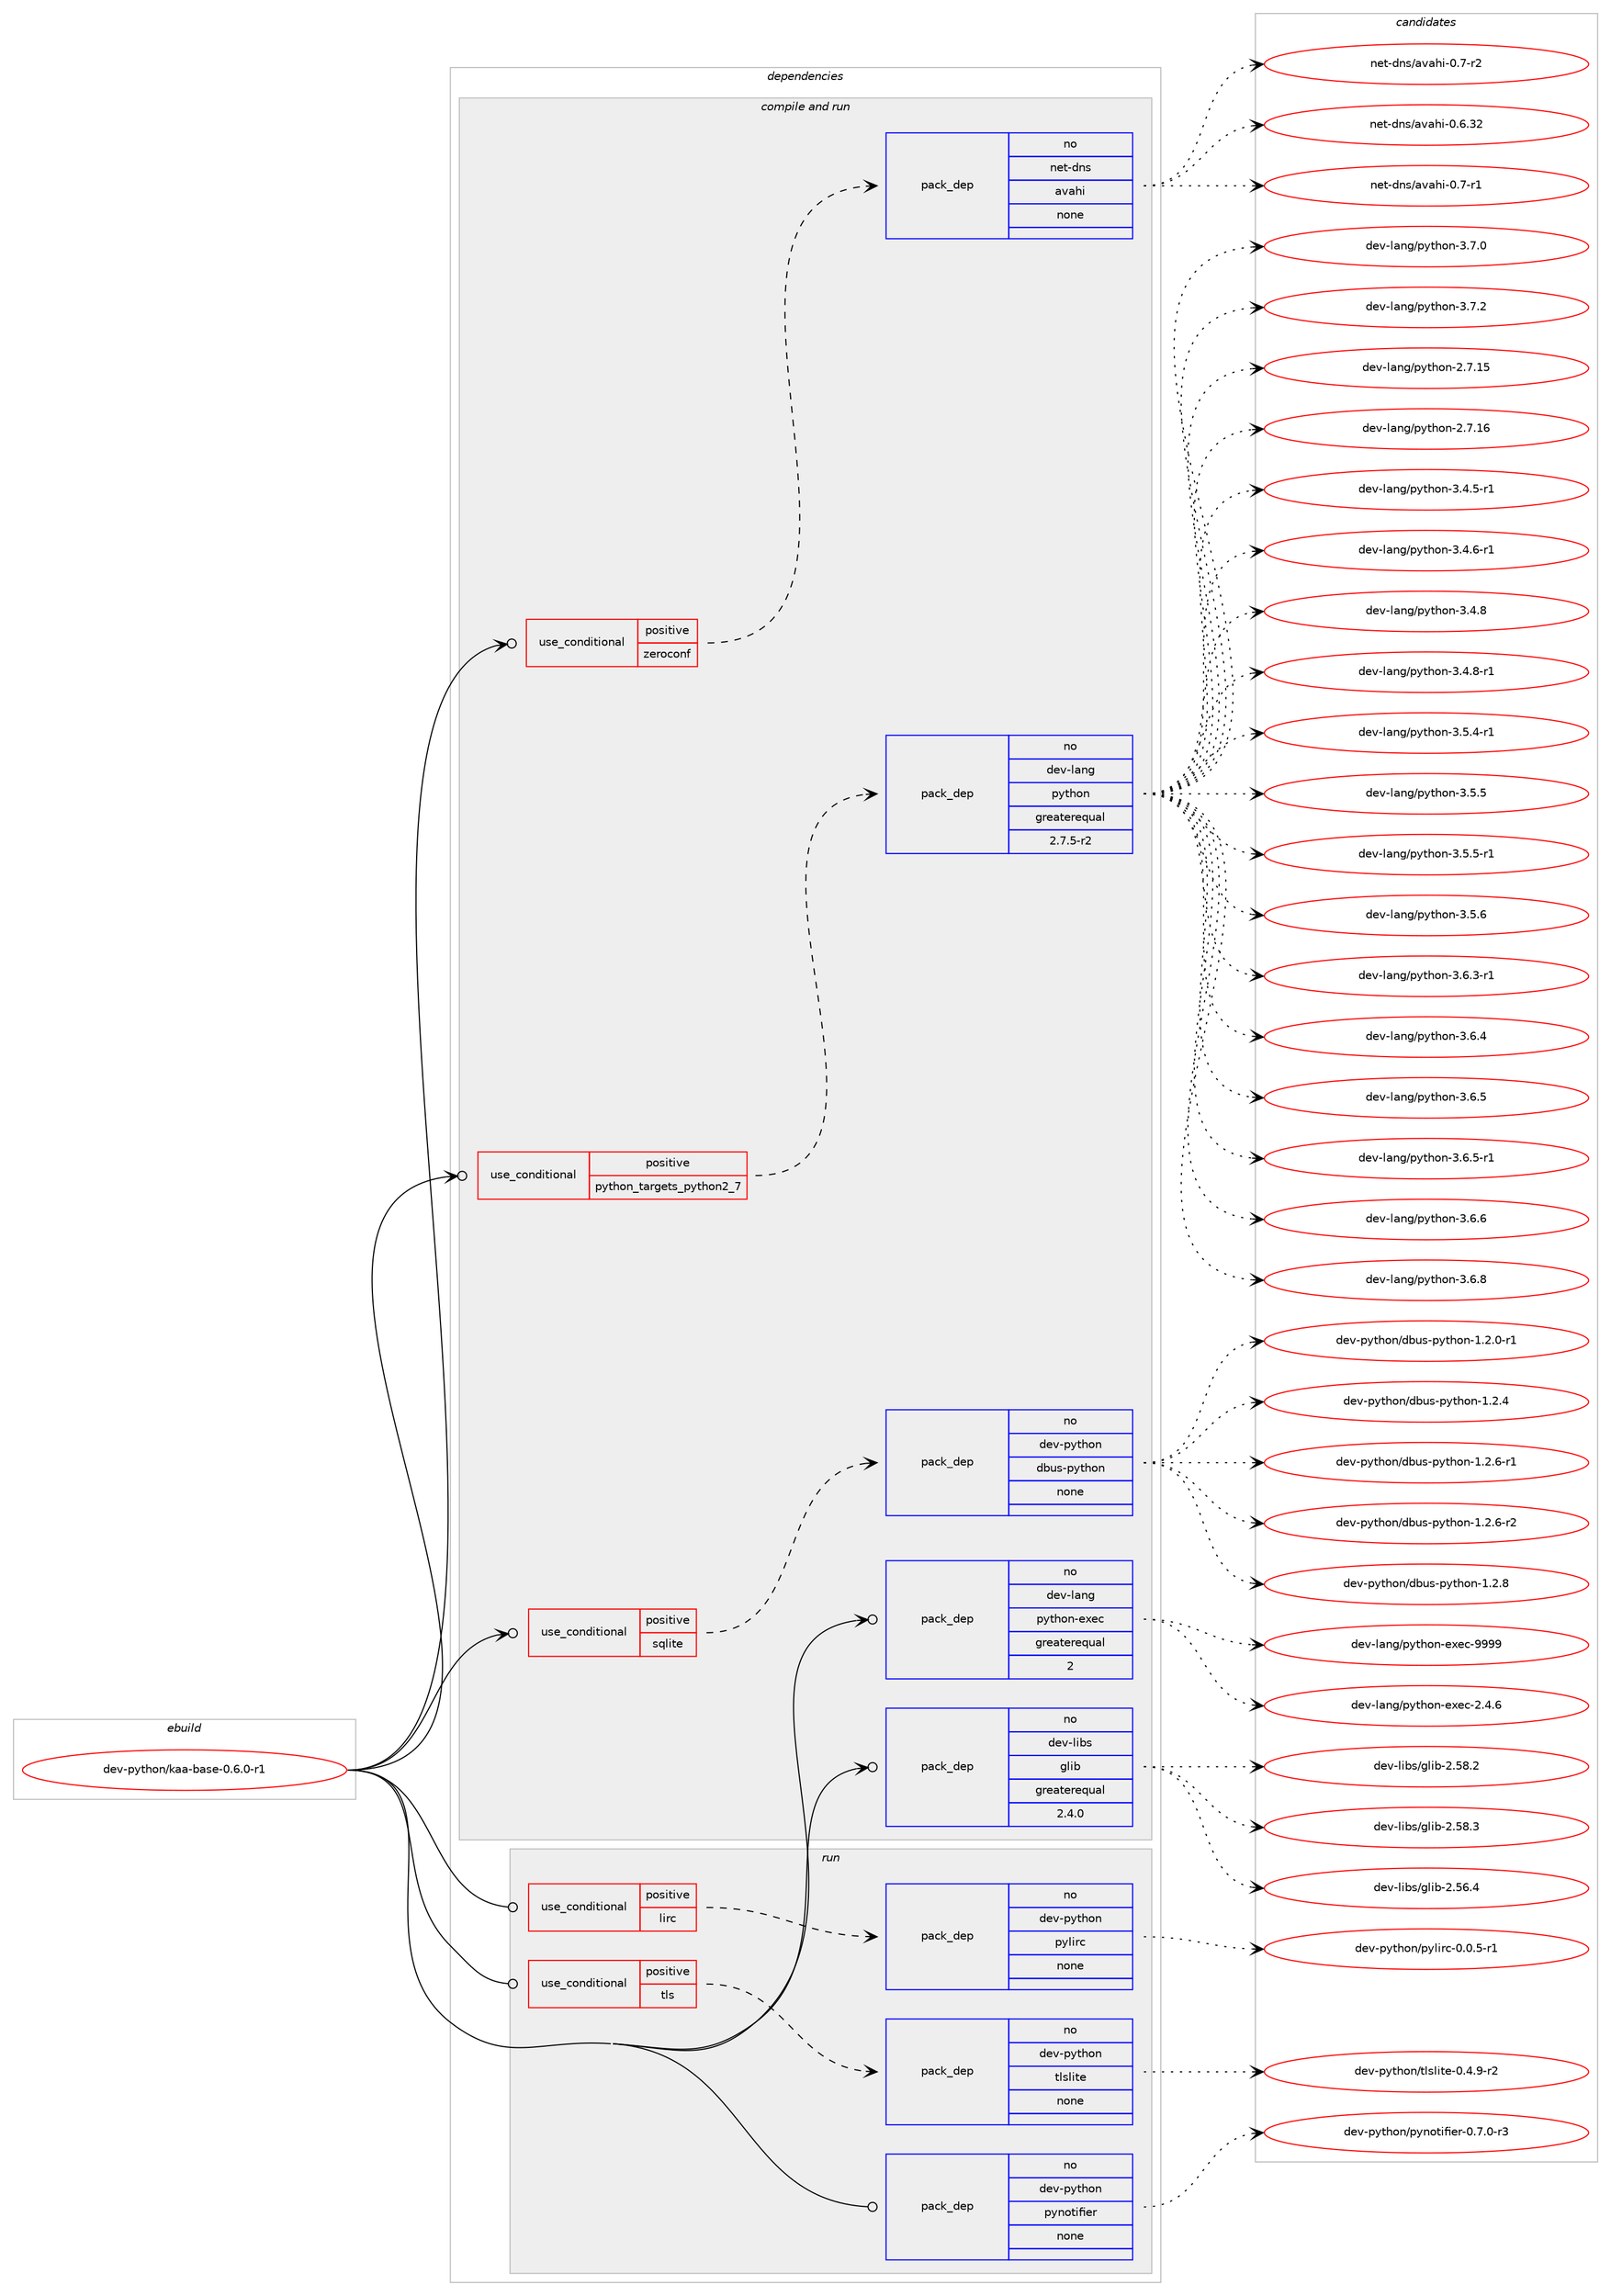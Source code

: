 digraph prolog {

# *************
# Graph options
# *************

newrank=true;
concentrate=true;
compound=true;
graph [rankdir=LR,fontname=Helvetica,fontsize=10,ranksep=1.5];#, ranksep=2.5, nodesep=0.2];
edge  [arrowhead=vee];
node  [fontname=Helvetica,fontsize=10];

# **********
# The ebuild
# **********

subgraph cluster_leftcol {
color=gray;
rank=same;
label=<<i>ebuild</i>>;
id [label="dev-python/kaa-base-0.6.0-r1", color=red, width=4, href="../dev-python/kaa-base-0.6.0-r1.svg"];
}

# ****************
# The dependencies
# ****************

subgraph cluster_midcol {
color=gray;
label=<<i>dependencies</i>>;
subgraph cluster_compile {
fillcolor="#eeeeee";
style=filled;
label=<<i>compile</i>>;
}
subgraph cluster_compileandrun {
fillcolor="#eeeeee";
style=filled;
label=<<i>compile and run</i>>;
subgraph cond376587 {
dependency1416170 [label=<<TABLE BORDER="0" CELLBORDER="1" CELLSPACING="0" CELLPADDING="4"><TR><TD ROWSPAN="3" CELLPADDING="10">use_conditional</TD></TR><TR><TD>positive</TD></TR><TR><TD>python_targets_python2_7</TD></TR></TABLE>>, shape=none, color=red];
subgraph pack1016311 {
dependency1416171 [label=<<TABLE BORDER="0" CELLBORDER="1" CELLSPACING="0" CELLPADDING="4" WIDTH="220"><TR><TD ROWSPAN="6" CELLPADDING="30">pack_dep</TD></TR><TR><TD WIDTH="110">no</TD></TR><TR><TD>dev-lang</TD></TR><TR><TD>python</TD></TR><TR><TD>greaterequal</TD></TR><TR><TD>2.7.5-r2</TD></TR></TABLE>>, shape=none, color=blue];
}
dependency1416170:e -> dependency1416171:w [weight=20,style="dashed",arrowhead="vee"];
}
id:e -> dependency1416170:w [weight=20,style="solid",arrowhead="odotvee"];
subgraph cond376588 {
dependency1416172 [label=<<TABLE BORDER="0" CELLBORDER="1" CELLSPACING="0" CELLPADDING="4"><TR><TD ROWSPAN="3" CELLPADDING="10">use_conditional</TD></TR><TR><TD>positive</TD></TR><TR><TD>sqlite</TD></TR></TABLE>>, shape=none, color=red];
subgraph pack1016312 {
dependency1416173 [label=<<TABLE BORDER="0" CELLBORDER="1" CELLSPACING="0" CELLPADDING="4" WIDTH="220"><TR><TD ROWSPAN="6" CELLPADDING="30">pack_dep</TD></TR><TR><TD WIDTH="110">no</TD></TR><TR><TD>dev-python</TD></TR><TR><TD>dbus-python</TD></TR><TR><TD>none</TD></TR><TR><TD></TD></TR></TABLE>>, shape=none, color=blue];
}
dependency1416172:e -> dependency1416173:w [weight=20,style="dashed",arrowhead="vee"];
}
id:e -> dependency1416172:w [weight=20,style="solid",arrowhead="odotvee"];
subgraph cond376589 {
dependency1416174 [label=<<TABLE BORDER="0" CELLBORDER="1" CELLSPACING="0" CELLPADDING="4"><TR><TD ROWSPAN="3" CELLPADDING="10">use_conditional</TD></TR><TR><TD>positive</TD></TR><TR><TD>zeroconf</TD></TR></TABLE>>, shape=none, color=red];
subgraph pack1016313 {
dependency1416175 [label=<<TABLE BORDER="0" CELLBORDER="1" CELLSPACING="0" CELLPADDING="4" WIDTH="220"><TR><TD ROWSPAN="6" CELLPADDING="30">pack_dep</TD></TR><TR><TD WIDTH="110">no</TD></TR><TR><TD>net-dns</TD></TR><TR><TD>avahi</TD></TR><TR><TD>none</TD></TR><TR><TD></TD></TR></TABLE>>, shape=none, color=blue];
}
dependency1416174:e -> dependency1416175:w [weight=20,style="dashed",arrowhead="vee"];
}
id:e -> dependency1416174:w [weight=20,style="solid",arrowhead="odotvee"];
subgraph pack1016314 {
dependency1416176 [label=<<TABLE BORDER="0" CELLBORDER="1" CELLSPACING="0" CELLPADDING="4" WIDTH="220"><TR><TD ROWSPAN="6" CELLPADDING="30">pack_dep</TD></TR><TR><TD WIDTH="110">no</TD></TR><TR><TD>dev-lang</TD></TR><TR><TD>python-exec</TD></TR><TR><TD>greaterequal</TD></TR><TR><TD>2</TD></TR></TABLE>>, shape=none, color=blue];
}
id:e -> dependency1416176:w [weight=20,style="solid",arrowhead="odotvee"];
subgraph pack1016315 {
dependency1416177 [label=<<TABLE BORDER="0" CELLBORDER="1" CELLSPACING="0" CELLPADDING="4" WIDTH="220"><TR><TD ROWSPAN="6" CELLPADDING="30">pack_dep</TD></TR><TR><TD WIDTH="110">no</TD></TR><TR><TD>dev-libs</TD></TR><TR><TD>glib</TD></TR><TR><TD>greaterequal</TD></TR><TR><TD>2.4.0</TD></TR></TABLE>>, shape=none, color=blue];
}
id:e -> dependency1416177:w [weight=20,style="solid",arrowhead="odotvee"];
}
subgraph cluster_run {
fillcolor="#eeeeee";
style=filled;
label=<<i>run</i>>;
subgraph cond376590 {
dependency1416178 [label=<<TABLE BORDER="0" CELLBORDER="1" CELLSPACING="0" CELLPADDING="4"><TR><TD ROWSPAN="3" CELLPADDING="10">use_conditional</TD></TR><TR><TD>positive</TD></TR><TR><TD>lirc</TD></TR></TABLE>>, shape=none, color=red];
subgraph pack1016316 {
dependency1416179 [label=<<TABLE BORDER="0" CELLBORDER="1" CELLSPACING="0" CELLPADDING="4" WIDTH="220"><TR><TD ROWSPAN="6" CELLPADDING="30">pack_dep</TD></TR><TR><TD WIDTH="110">no</TD></TR><TR><TD>dev-python</TD></TR><TR><TD>pylirc</TD></TR><TR><TD>none</TD></TR><TR><TD></TD></TR></TABLE>>, shape=none, color=blue];
}
dependency1416178:e -> dependency1416179:w [weight=20,style="dashed",arrowhead="vee"];
}
id:e -> dependency1416178:w [weight=20,style="solid",arrowhead="odot"];
subgraph cond376591 {
dependency1416180 [label=<<TABLE BORDER="0" CELLBORDER="1" CELLSPACING="0" CELLPADDING="4"><TR><TD ROWSPAN="3" CELLPADDING="10">use_conditional</TD></TR><TR><TD>positive</TD></TR><TR><TD>tls</TD></TR></TABLE>>, shape=none, color=red];
subgraph pack1016317 {
dependency1416181 [label=<<TABLE BORDER="0" CELLBORDER="1" CELLSPACING="0" CELLPADDING="4" WIDTH="220"><TR><TD ROWSPAN="6" CELLPADDING="30">pack_dep</TD></TR><TR><TD WIDTH="110">no</TD></TR><TR><TD>dev-python</TD></TR><TR><TD>tlslite</TD></TR><TR><TD>none</TD></TR><TR><TD></TD></TR></TABLE>>, shape=none, color=blue];
}
dependency1416180:e -> dependency1416181:w [weight=20,style="dashed",arrowhead="vee"];
}
id:e -> dependency1416180:w [weight=20,style="solid",arrowhead="odot"];
subgraph pack1016318 {
dependency1416182 [label=<<TABLE BORDER="0" CELLBORDER="1" CELLSPACING="0" CELLPADDING="4" WIDTH="220"><TR><TD ROWSPAN="6" CELLPADDING="30">pack_dep</TD></TR><TR><TD WIDTH="110">no</TD></TR><TR><TD>dev-python</TD></TR><TR><TD>pynotifier</TD></TR><TR><TD>none</TD></TR><TR><TD></TD></TR></TABLE>>, shape=none, color=blue];
}
id:e -> dependency1416182:w [weight=20,style="solid",arrowhead="odot"];
}
}

# **************
# The candidates
# **************

subgraph cluster_choices {
rank=same;
color=gray;
label=<<i>candidates</i>>;

subgraph choice1016311 {
color=black;
nodesep=1;
choice10010111845108971101034711212111610411111045504655464953 [label="dev-lang/python-2.7.15", color=red, width=4,href="../dev-lang/python-2.7.15.svg"];
choice10010111845108971101034711212111610411111045504655464954 [label="dev-lang/python-2.7.16", color=red, width=4,href="../dev-lang/python-2.7.16.svg"];
choice1001011184510897110103471121211161041111104551465246534511449 [label="dev-lang/python-3.4.5-r1", color=red, width=4,href="../dev-lang/python-3.4.5-r1.svg"];
choice1001011184510897110103471121211161041111104551465246544511449 [label="dev-lang/python-3.4.6-r1", color=red, width=4,href="../dev-lang/python-3.4.6-r1.svg"];
choice100101118451089711010347112121116104111110455146524656 [label="dev-lang/python-3.4.8", color=red, width=4,href="../dev-lang/python-3.4.8.svg"];
choice1001011184510897110103471121211161041111104551465246564511449 [label="dev-lang/python-3.4.8-r1", color=red, width=4,href="../dev-lang/python-3.4.8-r1.svg"];
choice1001011184510897110103471121211161041111104551465346524511449 [label="dev-lang/python-3.5.4-r1", color=red, width=4,href="../dev-lang/python-3.5.4-r1.svg"];
choice100101118451089711010347112121116104111110455146534653 [label="dev-lang/python-3.5.5", color=red, width=4,href="../dev-lang/python-3.5.5.svg"];
choice1001011184510897110103471121211161041111104551465346534511449 [label="dev-lang/python-3.5.5-r1", color=red, width=4,href="../dev-lang/python-3.5.5-r1.svg"];
choice100101118451089711010347112121116104111110455146534654 [label="dev-lang/python-3.5.6", color=red, width=4,href="../dev-lang/python-3.5.6.svg"];
choice1001011184510897110103471121211161041111104551465446514511449 [label="dev-lang/python-3.6.3-r1", color=red, width=4,href="../dev-lang/python-3.6.3-r1.svg"];
choice100101118451089711010347112121116104111110455146544652 [label="dev-lang/python-3.6.4", color=red, width=4,href="../dev-lang/python-3.6.4.svg"];
choice100101118451089711010347112121116104111110455146544653 [label="dev-lang/python-3.6.5", color=red, width=4,href="../dev-lang/python-3.6.5.svg"];
choice1001011184510897110103471121211161041111104551465446534511449 [label="dev-lang/python-3.6.5-r1", color=red, width=4,href="../dev-lang/python-3.6.5-r1.svg"];
choice100101118451089711010347112121116104111110455146544654 [label="dev-lang/python-3.6.6", color=red, width=4,href="../dev-lang/python-3.6.6.svg"];
choice100101118451089711010347112121116104111110455146544656 [label="dev-lang/python-3.6.8", color=red, width=4,href="../dev-lang/python-3.6.8.svg"];
choice100101118451089711010347112121116104111110455146554648 [label="dev-lang/python-3.7.0", color=red, width=4,href="../dev-lang/python-3.7.0.svg"];
choice100101118451089711010347112121116104111110455146554650 [label="dev-lang/python-3.7.2", color=red, width=4,href="../dev-lang/python-3.7.2.svg"];
dependency1416171:e -> choice10010111845108971101034711212111610411111045504655464953:w [style=dotted,weight="100"];
dependency1416171:e -> choice10010111845108971101034711212111610411111045504655464954:w [style=dotted,weight="100"];
dependency1416171:e -> choice1001011184510897110103471121211161041111104551465246534511449:w [style=dotted,weight="100"];
dependency1416171:e -> choice1001011184510897110103471121211161041111104551465246544511449:w [style=dotted,weight="100"];
dependency1416171:e -> choice100101118451089711010347112121116104111110455146524656:w [style=dotted,weight="100"];
dependency1416171:e -> choice1001011184510897110103471121211161041111104551465246564511449:w [style=dotted,weight="100"];
dependency1416171:e -> choice1001011184510897110103471121211161041111104551465346524511449:w [style=dotted,weight="100"];
dependency1416171:e -> choice100101118451089711010347112121116104111110455146534653:w [style=dotted,weight="100"];
dependency1416171:e -> choice1001011184510897110103471121211161041111104551465346534511449:w [style=dotted,weight="100"];
dependency1416171:e -> choice100101118451089711010347112121116104111110455146534654:w [style=dotted,weight="100"];
dependency1416171:e -> choice1001011184510897110103471121211161041111104551465446514511449:w [style=dotted,weight="100"];
dependency1416171:e -> choice100101118451089711010347112121116104111110455146544652:w [style=dotted,weight="100"];
dependency1416171:e -> choice100101118451089711010347112121116104111110455146544653:w [style=dotted,weight="100"];
dependency1416171:e -> choice1001011184510897110103471121211161041111104551465446534511449:w [style=dotted,weight="100"];
dependency1416171:e -> choice100101118451089711010347112121116104111110455146544654:w [style=dotted,weight="100"];
dependency1416171:e -> choice100101118451089711010347112121116104111110455146544656:w [style=dotted,weight="100"];
dependency1416171:e -> choice100101118451089711010347112121116104111110455146554648:w [style=dotted,weight="100"];
dependency1416171:e -> choice100101118451089711010347112121116104111110455146554650:w [style=dotted,weight="100"];
}
subgraph choice1016312 {
color=black;
nodesep=1;
choice100101118451121211161041111104710098117115451121211161041111104549465046484511449 [label="dev-python/dbus-python-1.2.0-r1", color=red, width=4,href="../dev-python/dbus-python-1.2.0-r1.svg"];
choice10010111845112121116104111110471009811711545112121116104111110454946504652 [label="dev-python/dbus-python-1.2.4", color=red, width=4,href="../dev-python/dbus-python-1.2.4.svg"];
choice100101118451121211161041111104710098117115451121211161041111104549465046544511449 [label="dev-python/dbus-python-1.2.6-r1", color=red, width=4,href="../dev-python/dbus-python-1.2.6-r1.svg"];
choice100101118451121211161041111104710098117115451121211161041111104549465046544511450 [label="dev-python/dbus-python-1.2.6-r2", color=red, width=4,href="../dev-python/dbus-python-1.2.6-r2.svg"];
choice10010111845112121116104111110471009811711545112121116104111110454946504656 [label="dev-python/dbus-python-1.2.8", color=red, width=4,href="../dev-python/dbus-python-1.2.8.svg"];
dependency1416173:e -> choice100101118451121211161041111104710098117115451121211161041111104549465046484511449:w [style=dotted,weight="100"];
dependency1416173:e -> choice10010111845112121116104111110471009811711545112121116104111110454946504652:w [style=dotted,weight="100"];
dependency1416173:e -> choice100101118451121211161041111104710098117115451121211161041111104549465046544511449:w [style=dotted,weight="100"];
dependency1416173:e -> choice100101118451121211161041111104710098117115451121211161041111104549465046544511450:w [style=dotted,weight="100"];
dependency1416173:e -> choice10010111845112121116104111110471009811711545112121116104111110454946504656:w [style=dotted,weight="100"];
}
subgraph choice1016313 {
color=black;
nodesep=1;
choice1101011164510011011547971189710410545484654465150 [label="net-dns/avahi-0.6.32", color=red, width=4,href="../net-dns/avahi-0.6.32.svg"];
choice11010111645100110115479711897104105454846554511449 [label="net-dns/avahi-0.7-r1", color=red, width=4,href="../net-dns/avahi-0.7-r1.svg"];
choice11010111645100110115479711897104105454846554511450 [label="net-dns/avahi-0.7-r2", color=red, width=4,href="../net-dns/avahi-0.7-r2.svg"];
dependency1416175:e -> choice1101011164510011011547971189710410545484654465150:w [style=dotted,weight="100"];
dependency1416175:e -> choice11010111645100110115479711897104105454846554511449:w [style=dotted,weight="100"];
dependency1416175:e -> choice11010111645100110115479711897104105454846554511450:w [style=dotted,weight="100"];
}
subgraph choice1016314 {
color=black;
nodesep=1;
choice1001011184510897110103471121211161041111104510112010199455046524654 [label="dev-lang/python-exec-2.4.6", color=red, width=4,href="../dev-lang/python-exec-2.4.6.svg"];
choice10010111845108971101034711212111610411111045101120101994557575757 [label="dev-lang/python-exec-9999", color=red, width=4,href="../dev-lang/python-exec-9999.svg"];
dependency1416176:e -> choice1001011184510897110103471121211161041111104510112010199455046524654:w [style=dotted,weight="100"];
dependency1416176:e -> choice10010111845108971101034711212111610411111045101120101994557575757:w [style=dotted,weight="100"];
}
subgraph choice1016315 {
color=black;
nodesep=1;
choice1001011184510810598115471031081059845504653544652 [label="dev-libs/glib-2.56.4", color=red, width=4,href="../dev-libs/glib-2.56.4.svg"];
choice1001011184510810598115471031081059845504653564650 [label="dev-libs/glib-2.58.2", color=red, width=4,href="../dev-libs/glib-2.58.2.svg"];
choice1001011184510810598115471031081059845504653564651 [label="dev-libs/glib-2.58.3", color=red, width=4,href="../dev-libs/glib-2.58.3.svg"];
dependency1416177:e -> choice1001011184510810598115471031081059845504653544652:w [style=dotted,weight="100"];
dependency1416177:e -> choice1001011184510810598115471031081059845504653564650:w [style=dotted,weight="100"];
dependency1416177:e -> choice1001011184510810598115471031081059845504653564651:w [style=dotted,weight="100"];
}
subgraph choice1016316 {
color=black;
nodesep=1;
choice1001011184511212111610411111047112121108105114994548464846534511449 [label="dev-python/pylirc-0.0.5-r1", color=red, width=4,href="../dev-python/pylirc-0.0.5-r1.svg"];
dependency1416179:e -> choice1001011184511212111610411111047112121108105114994548464846534511449:w [style=dotted,weight="100"];
}
subgraph choice1016317 {
color=black;
nodesep=1;
choice10010111845112121116104111110471161081151081051161014548465246574511450 [label="dev-python/tlslite-0.4.9-r2", color=red, width=4,href="../dev-python/tlslite-0.4.9-r2.svg"];
dependency1416181:e -> choice10010111845112121116104111110471161081151081051161014548465246574511450:w [style=dotted,weight="100"];
}
subgraph choice1016318 {
color=black;
nodesep=1;
choice10010111845112121116104111110471121211101111161051021051011144548465546484511451 [label="dev-python/pynotifier-0.7.0-r3", color=red, width=4,href="../dev-python/pynotifier-0.7.0-r3.svg"];
dependency1416182:e -> choice10010111845112121116104111110471121211101111161051021051011144548465546484511451:w [style=dotted,weight="100"];
}
}

}
